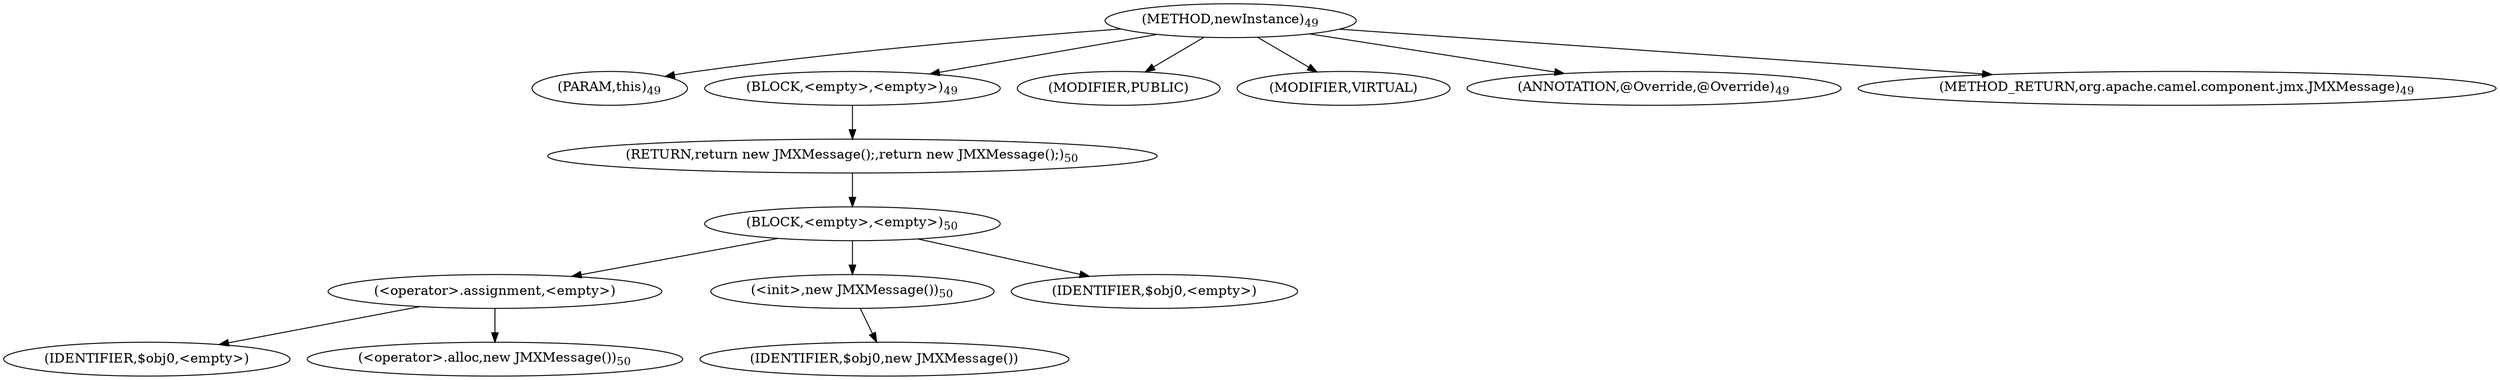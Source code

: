 digraph "newInstance" {  
"57" [label = <(METHOD,newInstance)<SUB>49</SUB>> ]
"58" [label = <(PARAM,this)<SUB>49</SUB>> ]
"59" [label = <(BLOCK,&lt;empty&gt;,&lt;empty&gt;)<SUB>49</SUB>> ]
"60" [label = <(RETURN,return new JMXMessage();,return new JMXMessage();)<SUB>50</SUB>> ]
"61" [label = <(BLOCK,&lt;empty&gt;,&lt;empty&gt;)<SUB>50</SUB>> ]
"62" [label = <(&lt;operator&gt;.assignment,&lt;empty&gt;)> ]
"63" [label = <(IDENTIFIER,$obj0,&lt;empty&gt;)> ]
"64" [label = <(&lt;operator&gt;.alloc,new JMXMessage())<SUB>50</SUB>> ]
"65" [label = <(&lt;init&gt;,new JMXMessage())<SUB>50</SUB>> ]
"66" [label = <(IDENTIFIER,$obj0,new JMXMessage())> ]
"67" [label = <(IDENTIFIER,$obj0,&lt;empty&gt;)> ]
"68" [label = <(MODIFIER,PUBLIC)> ]
"69" [label = <(MODIFIER,VIRTUAL)> ]
"70" [label = <(ANNOTATION,@Override,@Override)<SUB>49</SUB>> ]
"71" [label = <(METHOD_RETURN,org.apache.camel.component.jmx.JMXMessage)<SUB>49</SUB>> ]
  "57" -> "58" 
  "57" -> "59" 
  "57" -> "68" 
  "57" -> "69" 
  "57" -> "70" 
  "57" -> "71" 
  "59" -> "60" 
  "60" -> "61" 
  "61" -> "62" 
  "61" -> "65" 
  "61" -> "67" 
  "62" -> "63" 
  "62" -> "64" 
  "65" -> "66" 
}
